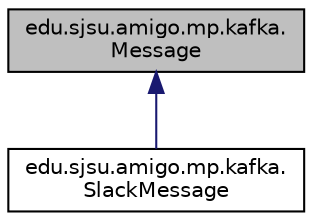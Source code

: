 digraph "edu.sjsu.amigo.mp.kafka.Message"
{
  edge [fontname="Helvetica",fontsize="10",labelfontname="Helvetica",labelfontsize="10"];
  node [fontname="Helvetica",fontsize="10",shape=record];
  Node0 [label="edu.sjsu.amigo.mp.kafka.\lMessage",height=0.2,width=0.4,color="black", fillcolor="grey75", style="filled", fontcolor="black"];
  Node0 -> Node1 [dir="back",color="midnightblue",fontsize="10",style="solid"];
  Node1 [label="edu.sjsu.amigo.mp.kafka.\lSlackMessage",height=0.2,width=0.4,color="black", fillcolor="white", style="filled",URL="$classedu_1_1sjsu_1_1amigo_1_1mp_1_1kafka_1_1_slack_message.html"];
}
